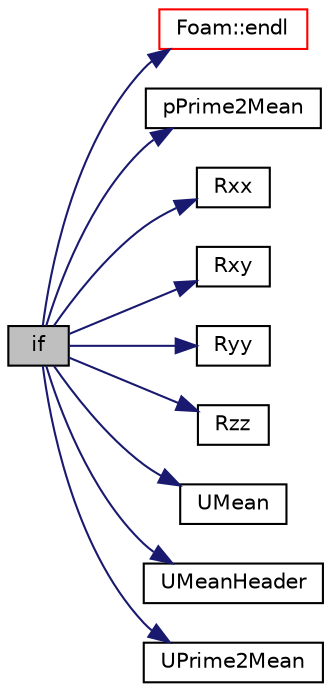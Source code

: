 digraph "if"
{
  bgcolor="transparent";
  edge [fontname="Helvetica",fontsize="10",labelfontname="Helvetica",labelfontsize="10"];
  node [fontname="Helvetica",fontsize="10",shape=record];
  rankdir="LR";
  Node1 [label="if",height=0.2,width=0.4,color="black", fillcolor="grey75", style="filled", fontcolor="black"];
  Node1 -> Node2 [color="midnightblue",fontsize="10",style="solid",fontname="Helvetica"];
  Node2 [label="Foam::endl",height=0.2,width=0.4,color="red",URL="$a10936.html#a2db8fe02a0d3909e9351bb4275b23ce4",tooltip="Add newline and flush stream. "];
  Node1 -> Node3 [color="midnightblue",fontsize="10",style="solid",fontname="Helvetica"];
  Node3 [label="pPrime2Mean",height=0.2,width=0.4,color="black",URL="$a09445.html#a4b0fe90713f4e54b7b0452da3167ac3f"];
  Node1 -> Node4 [color="midnightblue",fontsize="10",style="solid",fontname="Helvetica"];
  Node4 [label="Rxx",height=0.2,width=0.4,color="black",URL="$a09445.html#a18e36f3551c79d5bd915141dddb243dd"];
  Node1 -> Node5 [color="midnightblue",fontsize="10",style="solid",fontname="Helvetica"];
  Node5 [label="Rxy",height=0.2,width=0.4,color="black",URL="$a09445.html#af82cfffbd63a5271ab90fed3dd0687a9"];
  Node1 -> Node6 [color="midnightblue",fontsize="10",style="solid",fontname="Helvetica"];
  Node6 [label="Ryy",height=0.2,width=0.4,color="black",URL="$a09445.html#ad0eac13a0096b4276ec24b62576b16c4"];
  Node1 -> Node7 [color="midnightblue",fontsize="10",style="solid",fontname="Helvetica"];
  Node7 [label="Rzz",height=0.2,width=0.4,color="black",URL="$a09445.html#af8892fa401a9155c8f1263f2d0547e4d"];
  Node1 -> Node8 [color="midnightblue",fontsize="10",style="solid",fontname="Helvetica"];
  Node8 [label="UMean",height=0.2,width=0.4,color="black",URL="$a09445.html#ab929df5b5c16340fcfdc0840be6c8a73"];
  Node1 -> Node9 [color="midnightblue",fontsize="10",style="solid",fontname="Helvetica"];
  Node9 [label="UMeanHeader",height=0.2,width=0.4,color="black",URL="$a09445.html#ab3c85ceff73860c1725e547d58f9756b"];
  Node1 -> Node10 [color="midnightblue",fontsize="10",style="solid",fontname="Helvetica"];
  Node10 [label="UPrime2Mean",height=0.2,width=0.4,color="black",URL="$a09445.html#a79119a9d1fb4e30f492fdebc6a274a84"];
}
